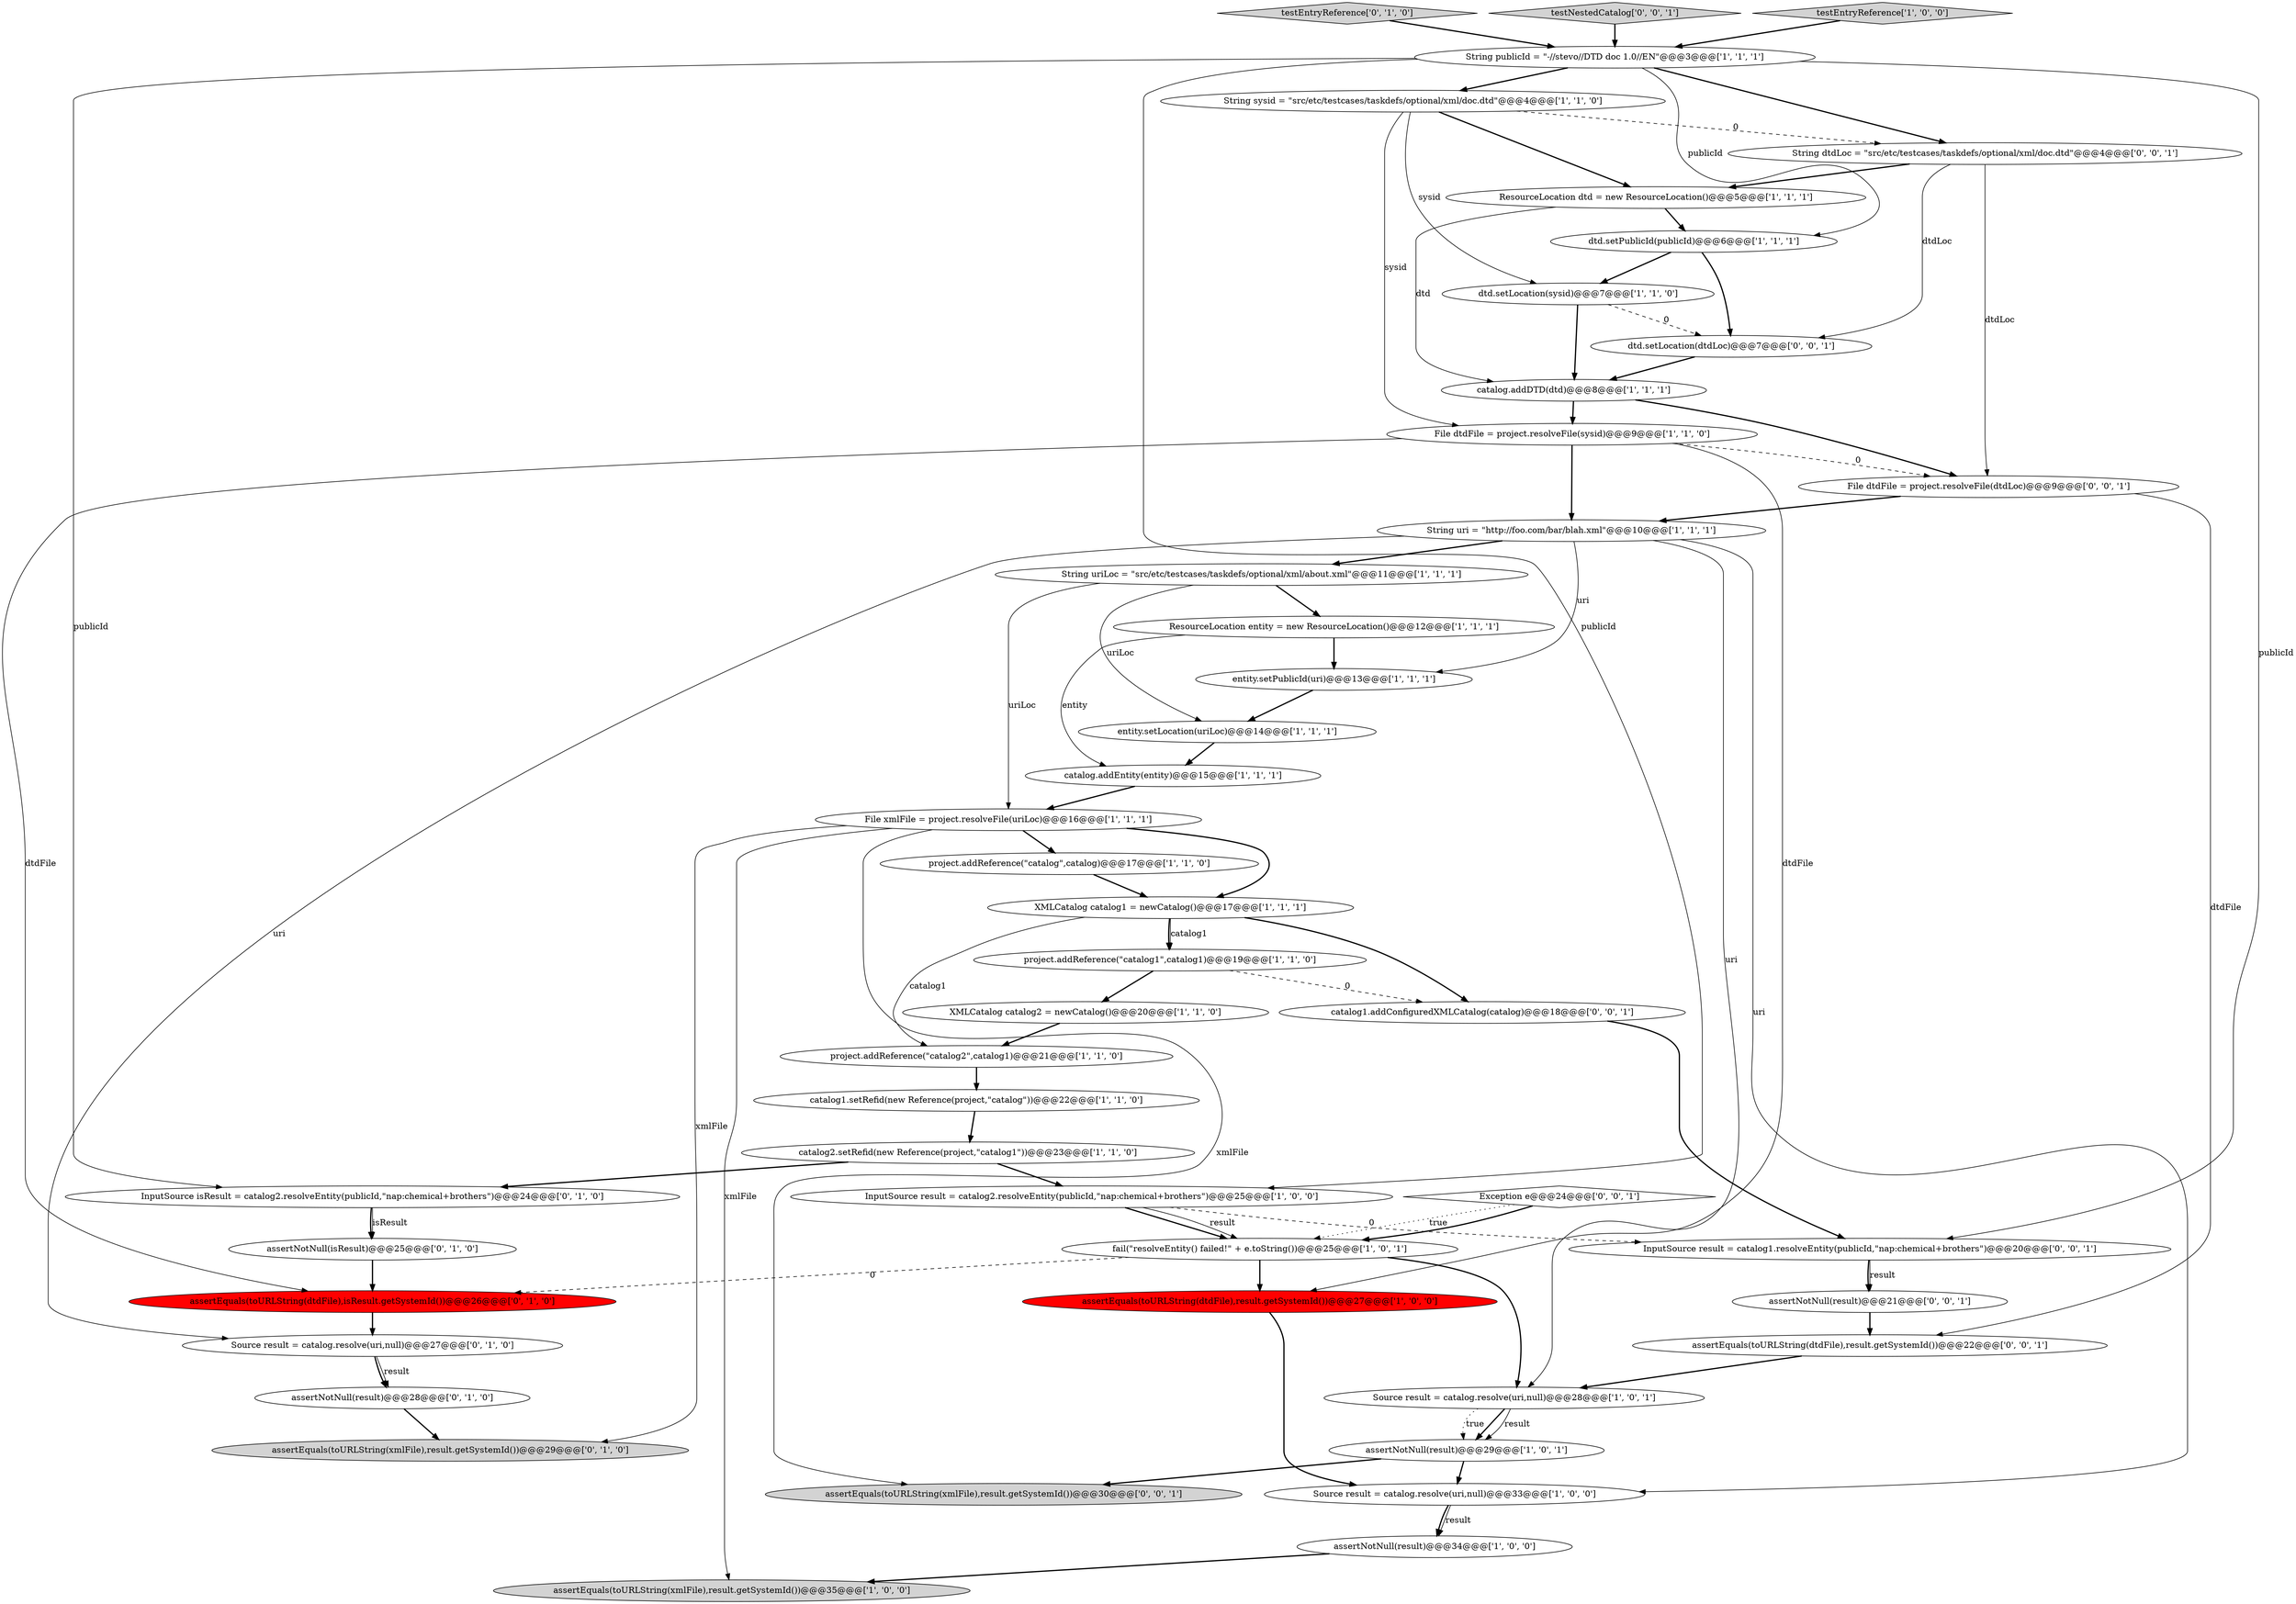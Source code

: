 digraph {
14 [style = filled, label = "entity.setLocation(uriLoc)@@@14@@@['1', '1', '1']", fillcolor = white, shape = ellipse image = "AAA0AAABBB1BBB"];
39 [style = filled, label = "assertNotNull(result)@@@21@@@['0', '0', '1']", fillcolor = white, shape = ellipse image = "AAA0AAABBB3BBB"];
40 [style = filled, label = "assertEquals(toURLString(xmlFile),result.getSystemId())@@@30@@@['0', '0', '1']", fillcolor = lightgray, shape = ellipse image = "AAA0AAABBB3BBB"];
13 [style = filled, label = "assertNotNull(result)@@@29@@@['1', '0', '1']", fillcolor = white, shape = ellipse image = "AAA0AAABBB1BBB"];
1 [style = filled, label = "assertNotNull(result)@@@34@@@['1', '0', '0']", fillcolor = white, shape = ellipse image = "AAA0AAABBB1BBB"];
28 [style = filled, label = "project.addReference(\"catalog\",catalog)@@@17@@@['1', '1', '0']", fillcolor = white, shape = ellipse image = "AAA0AAABBB1BBB"];
4 [style = filled, label = "dtd.setLocation(sysid)@@@7@@@['1', '1', '0']", fillcolor = white, shape = ellipse image = "AAA0AAABBB1BBB"];
46 [style = filled, label = "File dtdFile = project.resolveFile(dtdLoc)@@@9@@@['0', '0', '1']", fillcolor = white, shape = ellipse image = "AAA0AAABBB3BBB"];
24 [style = filled, label = "File dtdFile = project.resolveFile(sysid)@@@9@@@['1', '1', '0']", fillcolor = white, shape = ellipse image = "AAA0AAABBB1BBB"];
11 [style = filled, label = "dtd.setPublicId(publicId)@@@6@@@['1', '1', '1']", fillcolor = white, shape = ellipse image = "AAA0AAABBB1BBB"];
7 [style = filled, label = "String uri = \"http://foo.com/bar/blah.xml\"@@@10@@@['1', '1', '1']", fillcolor = white, shape = ellipse image = "AAA0AAABBB1BBB"];
5 [style = filled, label = "String uriLoc = \"src/etc/testcases/taskdefs/optional/xml/about.xml\"@@@11@@@['1', '1', '1']", fillcolor = white, shape = ellipse image = "AAA0AAABBB1BBB"];
38 [style = filled, label = "InputSource result = catalog1.resolveEntity(publicId,\"nap:chemical+brothers\")@@@20@@@['0', '0', '1']", fillcolor = white, shape = ellipse image = "AAA0AAABBB3BBB"];
21 [style = filled, label = "assertEquals(toURLString(xmlFile),result.getSystemId())@@@35@@@['1', '0', '0']", fillcolor = lightgray, shape = ellipse image = "AAA0AAABBB1BBB"];
15 [style = filled, label = "project.addReference(\"catalog2\",catalog1)@@@21@@@['1', '1', '0']", fillcolor = white, shape = ellipse image = "AAA0AAABBB1BBB"];
35 [style = filled, label = "assertNotNull(isResult)@@@25@@@['0', '1', '0']", fillcolor = white, shape = ellipse image = "AAA0AAABBB2BBB"];
36 [style = filled, label = "assertNotNull(result)@@@28@@@['0', '1', '0']", fillcolor = white, shape = ellipse image = "AAA0AAABBB2BBB"];
17 [style = filled, label = "String sysid = \"src/etc/testcases/taskdefs/optional/xml/doc.dtd\"@@@4@@@['1', '1', '0']", fillcolor = white, shape = ellipse image = "AAA0AAABBB1BBB"];
20 [style = filled, label = "fail(\"resolveEntity() failed!\" + e.toString())@@@25@@@['1', '0', '1']", fillcolor = white, shape = ellipse image = "AAA0AAABBB1BBB"];
27 [style = filled, label = "catalog.addEntity(entity)@@@15@@@['1', '1', '1']", fillcolor = white, shape = ellipse image = "AAA0AAABBB1BBB"];
32 [style = filled, label = "assertEquals(toURLString(xmlFile),result.getSystemId())@@@29@@@['0', '1', '0']", fillcolor = lightgray, shape = ellipse image = "AAA0AAABBB2BBB"];
16 [style = filled, label = "File xmlFile = project.resolveFile(uriLoc)@@@16@@@['1', '1', '1']", fillcolor = white, shape = ellipse image = "AAA0AAABBB1BBB"];
18 [style = filled, label = "XMLCatalog catalog1 = newCatalog()@@@17@@@['1', '1', '1']", fillcolor = white, shape = ellipse image = "AAA0AAABBB1BBB"];
9 [style = filled, label = "ResourceLocation entity = new ResourceLocation()@@@12@@@['1', '1', '1']", fillcolor = white, shape = ellipse image = "AAA0AAABBB1BBB"];
19 [style = filled, label = "XMLCatalog catalog2 = newCatalog()@@@20@@@['1', '1', '0']", fillcolor = white, shape = ellipse image = "AAA0AAABBB1BBB"];
22 [style = filled, label = "ResourceLocation dtd = new ResourceLocation()@@@5@@@['1', '1', '1']", fillcolor = white, shape = ellipse image = "AAA0AAABBB1BBB"];
8 [style = filled, label = "String publicId = \"-//stevo//DTD doc 1.0//EN\"@@@3@@@['1', '1', '1']", fillcolor = white, shape = ellipse image = "AAA0AAABBB1BBB"];
43 [style = filled, label = "catalog1.addConfiguredXMLCatalog(catalog)@@@18@@@['0', '0', '1']", fillcolor = white, shape = ellipse image = "AAA0AAABBB3BBB"];
37 [style = filled, label = "String dtdLoc = \"src/etc/testcases/taskdefs/optional/xml/doc.dtd\"@@@4@@@['0', '0', '1']", fillcolor = white, shape = ellipse image = "AAA0AAABBB3BBB"];
42 [style = filled, label = "Exception e@@@24@@@['0', '0', '1']", fillcolor = white, shape = diamond image = "AAA0AAABBB3BBB"];
6 [style = filled, label = "project.addReference(\"catalog1\",catalog1)@@@19@@@['1', '1', '0']", fillcolor = white, shape = ellipse image = "AAA0AAABBB1BBB"];
30 [style = filled, label = "testEntryReference['0', '1', '0']", fillcolor = lightgray, shape = diamond image = "AAA0AAABBB2BBB"];
23 [style = filled, label = "Source result = catalog.resolve(uri,null)@@@28@@@['1', '0', '1']", fillcolor = white, shape = ellipse image = "AAA0AAABBB1BBB"];
12 [style = filled, label = "entity.setPublicId(uri)@@@13@@@['1', '1', '1']", fillcolor = white, shape = ellipse image = "AAA0AAABBB1BBB"];
31 [style = filled, label = "Source result = catalog.resolve(uri,null)@@@27@@@['0', '1', '0']", fillcolor = white, shape = ellipse image = "AAA0AAABBB2BBB"];
34 [style = filled, label = "assertEquals(toURLString(dtdFile),isResult.getSystemId())@@@26@@@['0', '1', '0']", fillcolor = red, shape = ellipse image = "AAA1AAABBB2BBB"];
41 [style = filled, label = "assertEquals(toURLString(dtdFile),result.getSystemId())@@@22@@@['0', '0', '1']", fillcolor = white, shape = ellipse image = "AAA0AAABBB3BBB"];
10 [style = filled, label = "catalog2.setRefid(new Reference(project,\"catalog1\"))@@@23@@@['1', '1', '0']", fillcolor = white, shape = ellipse image = "AAA0AAABBB1BBB"];
33 [style = filled, label = "InputSource isResult = catalog2.resolveEntity(publicId,\"nap:chemical+brothers\")@@@24@@@['0', '1', '0']", fillcolor = white, shape = ellipse image = "AAA0AAABBB2BBB"];
45 [style = filled, label = "testNestedCatalog['0', '0', '1']", fillcolor = lightgray, shape = diamond image = "AAA0AAABBB3BBB"];
26 [style = filled, label = "catalog.addDTD(dtd)@@@8@@@['1', '1', '1']", fillcolor = white, shape = ellipse image = "AAA0AAABBB1BBB"];
2 [style = filled, label = "InputSource result = catalog2.resolveEntity(publicId,\"nap:chemical+brothers\")@@@25@@@['1', '0', '0']", fillcolor = white, shape = ellipse image = "AAA0AAABBB1BBB"];
25 [style = filled, label = "testEntryReference['1', '0', '0']", fillcolor = lightgray, shape = diamond image = "AAA0AAABBB1BBB"];
0 [style = filled, label = "assertEquals(toURLString(dtdFile),result.getSystemId())@@@27@@@['1', '0', '0']", fillcolor = red, shape = ellipse image = "AAA1AAABBB1BBB"];
44 [style = filled, label = "dtd.setLocation(dtdLoc)@@@7@@@['0', '0', '1']", fillcolor = white, shape = ellipse image = "AAA0AAABBB3BBB"];
3 [style = filled, label = "Source result = catalog.resolve(uri,null)@@@33@@@['1', '0', '0']", fillcolor = white, shape = ellipse image = "AAA0AAABBB1BBB"];
29 [style = filled, label = "catalog1.setRefid(new Reference(project,\"catalog\"))@@@22@@@['1', '1', '0']", fillcolor = white, shape = ellipse image = "AAA0AAABBB1BBB"];
5->9 [style = bold, label=""];
20->0 [style = bold, label=""];
9->27 [style = solid, label="entity"];
8->11 [style = solid, label="publicId"];
17->4 [style = solid, label="sysid"];
38->39 [style = bold, label=""];
23->13 [style = bold, label=""];
1->21 [style = bold, label=""];
46->7 [style = bold, label=""];
33->35 [style = solid, label="isResult"];
30->8 [style = bold, label=""];
19->15 [style = bold, label=""];
24->0 [style = solid, label="dtdFile"];
23->13 [style = solid, label="result"];
0->3 [style = bold, label=""];
26->46 [style = bold, label=""];
37->46 [style = solid, label="dtdLoc"];
2->20 [style = bold, label=""];
28->18 [style = bold, label=""];
7->12 [style = solid, label="uri"];
16->32 [style = solid, label="xmlFile"];
7->3 [style = solid, label="uri"];
7->31 [style = solid, label="uri"];
11->44 [style = bold, label=""];
24->46 [style = dashed, label="0"];
34->31 [style = bold, label=""];
13->40 [style = bold, label=""];
27->16 [style = bold, label=""];
26->24 [style = bold, label=""];
8->33 [style = solid, label="publicId"];
18->6 [style = solid, label="catalog1"];
8->17 [style = bold, label=""];
2->20 [style = solid, label="result"];
8->38 [style = solid, label="publicId"];
7->5 [style = bold, label=""];
20->23 [style = bold, label=""];
20->34 [style = dashed, label="0"];
12->14 [style = bold, label=""];
7->23 [style = solid, label="uri"];
39->41 [style = bold, label=""];
10->2 [style = bold, label=""];
35->34 [style = bold, label=""];
24->7 [style = bold, label=""];
5->14 [style = solid, label="uriLoc"];
22->11 [style = bold, label=""];
15->29 [style = bold, label=""];
4->44 [style = dashed, label="0"];
16->21 [style = solid, label="xmlFile"];
16->18 [style = bold, label=""];
3->1 [style = bold, label=""];
11->4 [style = bold, label=""];
31->36 [style = bold, label=""];
8->2 [style = solid, label="publicId"];
37->22 [style = bold, label=""];
43->38 [style = bold, label=""];
18->6 [style = bold, label=""];
45->8 [style = bold, label=""];
23->13 [style = dotted, label="true"];
22->26 [style = solid, label="dtd"];
38->39 [style = solid, label="result"];
29->10 [style = bold, label=""];
42->20 [style = dotted, label="true"];
10->33 [style = bold, label=""];
8->37 [style = bold, label=""];
9->12 [style = bold, label=""];
14->27 [style = bold, label=""];
16->40 [style = solid, label="xmlFile"];
33->35 [style = bold, label=""];
6->43 [style = dashed, label="0"];
18->15 [style = solid, label="catalog1"];
42->20 [style = bold, label=""];
4->26 [style = bold, label=""];
5->16 [style = solid, label="uriLoc"];
36->32 [style = bold, label=""];
3->1 [style = solid, label="result"];
6->19 [style = bold, label=""];
17->22 [style = bold, label=""];
2->38 [style = dashed, label="0"];
31->36 [style = solid, label="result"];
17->24 [style = solid, label="sysid"];
16->28 [style = bold, label=""];
13->3 [style = bold, label=""];
44->26 [style = bold, label=""];
18->43 [style = bold, label=""];
24->34 [style = solid, label="dtdFile"];
46->41 [style = solid, label="dtdFile"];
25->8 [style = bold, label=""];
37->44 [style = solid, label="dtdLoc"];
17->37 [style = dashed, label="0"];
41->23 [style = bold, label=""];
}
